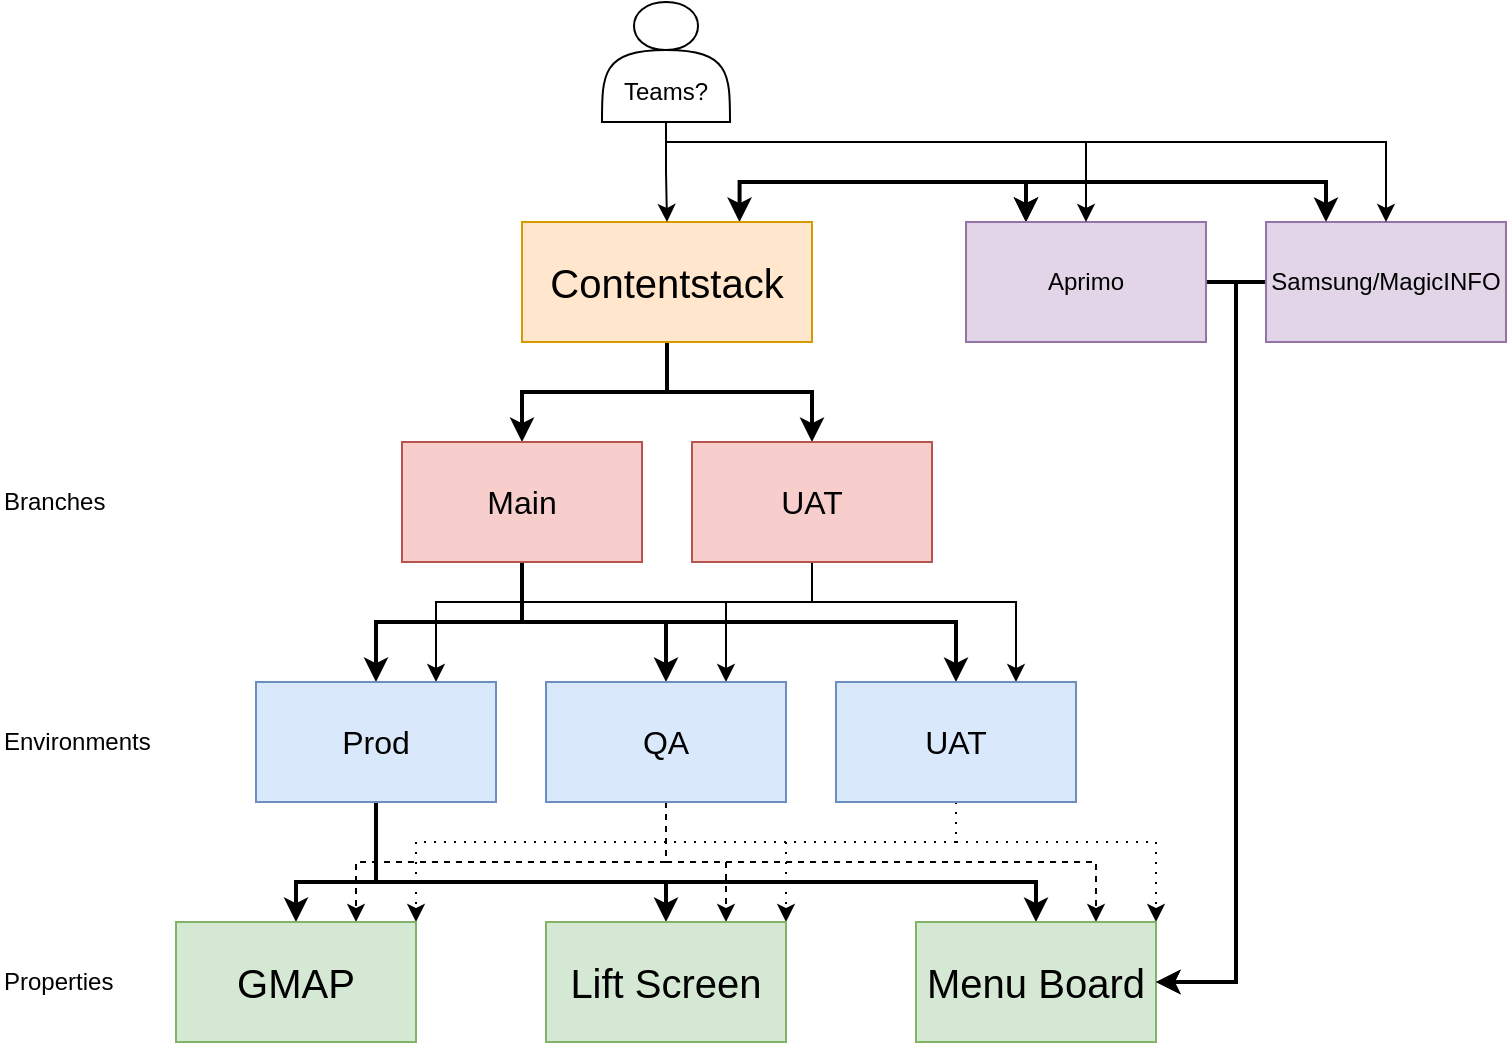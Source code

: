 <mxfile version="21.7.2" type="github">
  <diagram name="Page-1" id="AxYYVU5SWEbJM4rRlG5D">
    <mxGraphModel dx="2506" dy="1562" grid="1" gridSize="10" guides="1" tooltips="1" connect="1" arrows="1" fold="1" page="1" pageScale="1" pageWidth="1100" pageHeight="850" math="0" shadow="0">
      <root>
        <mxCell id="0" />
        <mxCell id="1" parent="0" />
        <mxCell id="Fl4C2TGSHlUgDAXC81Mp-15" value="" style="edgeStyle=orthogonalEdgeStyle;rounded=0;orthogonalLoop=1;jettySize=auto;html=1;strokeWidth=2;" edge="1" parent="1" source="Fl4C2TGSHlUgDAXC81Mp-1" target="Fl4C2TGSHlUgDAXC81Mp-3">
          <mxGeometry relative="1" as="geometry" />
        </mxCell>
        <mxCell id="Fl4C2TGSHlUgDAXC81Mp-16" style="edgeStyle=orthogonalEdgeStyle;rounded=0;orthogonalLoop=1;jettySize=auto;html=1;entryX=0.5;entryY=0;entryDx=0;entryDy=0;strokeWidth=2;" edge="1" parent="1" source="Fl4C2TGSHlUgDAXC81Mp-1" target="Fl4C2TGSHlUgDAXC81Mp-2">
          <mxGeometry relative="1" as="geometry" />
        </mxCell>
        <mxCell id="Fl4C2TGSHlUgDAXC81Mp-51" style="edgeStyle=orthogonalEdgeStyle;rounded=0;orthogonalLoop=1;jettySize=auto;html=1;exitX=0.25;exitY=0;exitDx=0;exitDy=0;entryX=0.25;entryY=0;entryDx=0;entryDy=0;startArrow=classic;startFill=1;strokeWidth=2;" edge="1" parent="1" source="Fl4C2TGSHlUgDAXC81Mp-11" target="Fl4C2TGSHlUgDAXC81Mp-10">
          <mxGeometry relative="1" as="geometry" />
        </mxCell>
        <mxCell id="Fl4C2TGSHlUgDAXC81Mp-52" style="edgeStyle=orthogonalEdgeStyle;rounded=0;orthogonalLoop=1;jettySize=auto;html=1;exitX=0.75;exitY=0;exitDx=0;exitDy=0;entryX=0.25;entryY=0;entryDx=0;entryDy=0;startArrow=classic;startFill=1;strokeWidth=2;" edge="1" parent="1" source="Fl4C2TGSHlUgDAXC81Mp-1" target="Fl4C2TGSHlUgDAXC81Mp-10">
          <mxGeometry relative="1" as="geometry" />
        </mxCell>
        <mxCell id="Fl4C2TGSHlUgDAXC81Mp-1" value="Contentstack" style="rounded=0;whiteSpace=wrap;html=1;fillColor=#ffe6cc;strokeColor=#d79b00;fontSize=20;" vertex="1" parent="1">
          <mxGeometry x="391" y="275" width="145" height="60" as="geometry" />
        </mxCell>
        <mxCell id="Fl4C2TGSHlUgDAXC81Mp-17" style="edgeStyle=orthogonalEdgeStyle;rounded=0;orthogonalLoop=1;jettySize=auto;html=1;entryX=0.5;entryY=0;entryDx=0;entryDy=0;strokeWidth=2;" edge="1" parent="1" source="Fl4C2TGSHlUgDAXC81Mp-2" target="Fl4C2TGSHlUgDAXC81Mp-4">
          <mxGeometry relative="1" as="geometry" />
        </mxCell>
        <mxCell id="Fl4C2TGSHlUgDAXC81Mp-18" style="edgeStyle=orthogonalEdgeStyle;rounded=0;orthogonalLoop=1;jettySize=auto;html=1;entryX=0.5;entryY=0;entryDx=0;entryDy=0;strokeWidth=2;" edge="1" parent="1" source="Fl4C2TGSHlUgDAXC81Mp-2" target="Fl4C2TGSHlUgDAXC81Mp-5">
          <mxGeometry relative="1" as="geometry" />
        </mxCell>
        <mxCell id="Fl4C2TGSHlUgDAXC81Mp-19" style="edgeStyle=orthogonalEdgeStyle;rounded=0;orthogonalLoop=1;jettySize=auto;html=1;strokeWidth=2;" edge="1" parent="1" source="Fl4C2TGSHlUgDAXC81Mp-2" target="Fl4C2TGSHlUgDAXC81Mp-6">
          <mxGeometry relative="1" as="geometry">
            <Array as="points">
              <mxPoint x="391" y="475" />
              <mxPoint x="608" y="475" />
            </Array>
          </mxGeometry>
        </mxCell>
        <mxCell id="Fl4C2TGSHlUgDAXC81Mp-2" value="Main" style="rounded=0;whiteSpace=wrap;html=1;fillColor=#f8cecc;strokeColor=#b85450;fontSize=16;" vertex="1" parent="1">
          <mxGeometry x="331" y="385" width="120" height="60" as="geometry" />
        </mxCell>
        <mxCell id="Fl4C2TGSHlUgDAXC81Mp-34" style="edgeStyle=orthogonalEdgeStyle;rounded=0;orthogonalLoop=1;jettySize=auto;html=1;entryX=0.75;entryY=0;entryDx=0;entryDy=0;" edge="1" parent="1" source="Fl4C2TGSHlUgDAXC81Mp-3" target="Fl4C2TGSHlUgDAXC81Mp-4">
          <mxGeometry relative="1" as="geometry">
            <Array as="points">
              <mxPoint x="536" y="465" />
              <mxPoint x="348" y="465" />
            </Array>
          </mxGeometry>
        </mxCell>
        <mxCell id="Fl4C2TGSHlUgDAXC81Mp-36" style="edgeStyle=orthogonalEdgeStyle;rounded=0;orthogonalLoop=1;jettySize=auto;html=1;entryX=0.75;entryY=0;entryDx=0;entryDy=0;" edge="1" parent="1" source="Fl4C2TGSHlUgDAXC81Mp-3" target="Fl4C2TGSHlUgDAXC81Mp-6">
          <mxGeometry relative="1" as="geometry">
            <Array as="points">
              <mxPoint x="536" y="465" />
              <mxPoint x="638" y="465" />
            </Array>
          </mxGeometry>
        </mxCell>
        <mxCell id="Fl4C2TGSHlUgDAXC81Mp-37" style="edgeStyle=orthogonalEdgeStyle;rounded=0;orthogonalLoop=1;jettySize=auto;html=1;entryX=0.75;entryY=0;entryDx=0;entryDy=0;" edge="1" parent="1" source="Fl4C2TGSHlUgDAXC81Mp-3" target="Fl4C2TGSHlUgDAXC81Mp-5">
          <mxGeometry relative="1" as="geometry">
            <Array as="points">
              <mxPoint x="536" y="465" />
              <mxPoint x="493" y="465" />
            </Array>
          </mxGeometry>
        </mxCell>
        <mxCell id="Fl4C2TGSHlUgDAXC81Mp-3" value="UAT" style="rounded=0;whiteSpace=wrap;html=1;fillColor=#f8cecc;strokeColor=#b85450;fontSize=16;" vertex="1" parent="1">
          <mxGeometry x="476" y="385" width="120" height="60" as="geometry" />
        </mxCell>
        <mxCell id="Fl4C2TGSHlUgDAXC81Mp-20" style="edgeStyle=orthogonalEdgeStyle;rounded=0;orthogonalLoop=1;jettySize=auto;html=1;entryX=0.5;entryY=0;entryDx=0;entryDy=0;strokeWidth=2;" edge="1" parent="1" source="Fl4C2TGSHlUgDAXC81Mp-4" target="Fl4C2TGSHlUgDAXC81Mp-7">
          <mxGeometry relative="1" as="geometry">
            <Array as="points">
              <mxPoint x="318" y="605" />
              <mxPoint x="278" y="605" />
            </Array>
          </mxGeometry>
        </mxCell>
        <mxCell id="Fl4C2TGSHlUgDAXC81Mp-21" style="edgeStyle=orthogonalEdgeStyle;rounded=0;orthogonalLoop=1;jettySize=auto;html=1;strokeWidth=2;" edge="1" parent="1" source="Fl4C2TGSHlUgDAXC81Mp-4" target="Fl4C2TGSHlUgDAXC81Mp-8">
          <mxGeometry relative="1" as="geometry">
            <Array as="points">
              <mxPoint x="318" y="605" />
              <mxPoint x="463" y="605" />
            </Array>
          </mxGeometry>
        </mxCell>
        <mxCell id="Fl4C2TGSHlUgDAXC81Mp-25" style="edgeStyle=orthogonalEdgeStyle;rounded=0;orthogonalLoop=1;jettySize=auto;html=1;entryX=0.5;entryY=0;entryDx=0;entryDy=0;strokeWidth=2;" edge="1" parent="1" source="Fl4C2TGSHlUgDAXC81Mp-4" target="Fl4C2TGSHlUgDAXC81Mp-9">
          <mxGeometry relative="1" as="geometry">
            <Array as="points">
              <mxPoint x="318" y="605" />
              <mxPoint x="648" y="605" />
            </Array>
          </mxGeometry>
        </mxCell>
        <mxCell id="Fl4C2TGSHlUgDAXC81Mp-4" value="Prod" style="rounded=0;whiteSpace=wrap;html=1;fillColor=#dae8fc;strokeColor=#6c8ebf;fontSize=16;" vertex="1" parent="1">
          <mxGeometry x="258" y="505" width="120" height="60" as="geometry" />
        </mxCell>
        <mxCell id="Fl4C2TGSHlUgDAXC81Mp-26" style="edgeStyle=orthogonalEdgeStyle;rounded=0;orthogonalLoop=1;jettySize=auto;html=1;entryX=0.75;entryY=0;entryDx=0;entryDy=0;dashed=1;" edge="1" parent="1" source="Fl4C2TGSHlUgDAXC81Mp-5" target="Fl4C2TGSHlUgDAXC81Mp-7">
          <mxGeometry relative="1" as="geometry">
            <Array as="points">
              <mxPoint x="463" y="595" />
              <mxPoint x="308" y="595" />
            </Array>
          </mxGeometry>
        </mxCell>
        <mxCell id="Fl4C2TGSHlUgDAXC81Mp-28" style="edgeStyle=orthogonalEdgeStyle;rounded=0;orthogonalLoop=1;jettySize=auto;html=1;entryX=0.75;entryY=0;entryDx=0;entryDy=0;dashed=1;" edge="1" parent="1" source="Fl4C2TGSHlUgDAXC81Mp-5" target="Fl4C2TGSHlUgDAXC81Mp-8">
          <mxGeometry relative="1" as="geometry" />
        </mxCell>
        <mxCell id="Fl4C2TGSHlUgDAXC81Mp-29" style="edgeStyle=orthogonalEdgeStyle;rounded=0;orthogonalLoop=1;jettySize=auto;html=1;entryX=0.75;entryY=0;entryDx=0;entryDy=0;dashed=1;" edge="1" parent="1" source="Fl4C2TGSHlUgDAXC81Mp-5" target="Fl4C2TGSHlUgDAXC81Mp-9">
          <mxGeometry relative="1" as="geometry">
            <Array as="points">
              <mxPoint x="463" y="595" />
              <mxPoint x="678" y="595" />
            </Array>
          </mxGeometry>
        </mxCell>
        <mxCell id="Fl4C2TGSHlUgDAXC81Mp-5" value="QA" style="rounded=0;whiteSpace=wrap;html=1;fillColor=#dae8fc;strokeColor=#6c8ebf;fontSize=16;" vertex="1" parent="1">
          <mxGeometry x="403" y="505" width="120" height="60" as="geometry" />
        </mxCell>
        <mxCell id="Fl4C2TGSHlUgDAXC81Mp-31" style="edgeStyle=orthogonalEdgeStyle;rounded=0;orthogonalLoop=1;jettySize=auto;html=1;entryX=1;entryY=0;entryDx=0;entryDy=0;dashed=1;dashPattern=1 4;" edge="1" parent="1" source="Fl4C2TGSHlUgDAXC81Mp-6" target="Fl4C2TGSHlUgDAXC81Mp-7">
          <mxGeometry relative="1" as="geometry">
            <Array as="points">
              <mxPoint x="608" y="585" />
              <mxPoint x="338" y="585" />
            </Array>
          </mxGeometry>
        </mxCell>
        <mxCell id="Fl4C2TGSHlUgDAXC81Mp-32" style="edgeStyle=orthogonalEdgeStyle;rounded=0;orthogonalLoop=1;jettySize=auto;html=1;entryX=1;entryY=0;entryDx=0;entryDy=0;dashed=1;dashPattern=1 4;" edge="1" parent="1" source="Fl4C2TGSHlUgDAXC81Mp-6" target="Fl4C2TGSHlUgDAXC81Mp-8">
          <mxGeometry relative="1" as="geometry">
            <Array as="points">
              <mxPoint x="608" y="585" />
              <mxPoint x="523" y="585" />
            </Array>
          </mxGeometry>
        </mxCell>
        <mxCell id="Fl4C2TGSHlUgDAXC81Mp-33" style="edgeStyle=orthogonalEdgeStyle;rounded=0;orthogonalLoop=1;jettySize=auto;html=1;entryX=1;entryY=0;entryDx=0;entryDy=0;dashed=1;dashPattern=1 4;" edge="1" parent="1" source="Fl4C2TGSHlUgDAXC81Mp-6" target="Fl4C2TGSHlUgDAXC81Mp-9">
          <mxGeometry relative="1" as="geometry">
            <Array as="points">
              <mxPoint x="608" y="585" />
              <mxPoint x="708" y="585" />
            </Array>
          </mxGeometry>
        </mxCell>
        <mxCell id="Fl4C2TGSHlUgDAXC81Mp-6" value="UAT" style="rounded=0;whiteSpace=wrap;html=1;fillColor=#dae8fc;strokeColor=#6c8ebf;fontSize=16;" vertex="1" parent="1">
          <mxGeometry x="548" y="505" width="120" height="60" as="geometry" />
        </mxCell>
        <mxCell id="Fl4C2TGSHlUgDAXC81Mp-7" value="GMAP" style="rounded=0;whiteSpace=wrap;html=1;fillColor=#d5e8d4;strokeColor=#82b366;fontSize=20;" vertex="1" parent="1">
          <mxGeometry x="218" y="625" width="120" height="60" as="geometry" />
        </mxCell>
        <mxCell id="Fl4C2TGSHlUgDAXC81Mp-8" value="Lift Screen" style="rounded=0;whiteSpace=wrap;html=1;fillColor=#d5e8d4;strokeColor=#82b366;fontSize=20;" vertex="1" parent="1">
          <mxGeometry x="403" y="625" width="120" height="60" as="geometry" />
        </mxCell>
        <mxCell id="Fl4C2TGSHlUgDAXC81Mp-9" value="Menu Board" style="rounded=0;whiteSpace=wrap;html=1;fillColor=#d5e8d4;strokeColor=#82b366;fontSize=20;" vertex="1" parent="1">
          <mxGeometry x="588" y="625" width="120" height="60" as="geometry" />
        </mxCell>
        <mxCell id="Fl4C2TGSHlUgDAXC81Mp-39" style="edgeStyle=orthogonalEdgeStyle;rounded=0;orthogonalLoop=1;jettySize=auto;html=1;entryX=1;entryY=0.5;entryDx=0;entryDy=0;strokeWidth=2;" edge="1" parent="1" source="Fl4C2TGSHlUgDAXC81Mp-10" target="Fl4C2TGSHlUgDAXC81Mp-9">
          <mxGeometry relative="1" as="geometry">
            <Array as="points">
              <mxPoint x="748" y="305" />
              <mxPoint x="748" y="655" />
            </Array>
          </mxGeometry>
        </mxCell>
        <mxCell id="Fl4C2TGSHlUgDAXC81Mp-10" value="Aprimo" style="rounded=0;whiteSpace=wrap;html=1;fillColor=#e1d5e7;strokeColor=#9673a6;" vertex="1" parent="1">
          <mxGeometry x="613" y="275" width="120" height="60" as="geometry" />
        </mxCell>
        <mxCell id="Fl4C2TGSHlUgDAXC81Mp-38" style="edgeStyle=orthogonalEdgeStyle;rounded=0;orthogonalLoop=1;jettySize=auto;html=1;entryX=1;entryY=0.5;entryDx=0;entryDy=0;strokeWidth=2;" edge="1" parent="1" source="Fl4C2TGSHlUgDAXC81Mp-11" target="Fl4C2TGSHlUgDAXC81Mp-9">
          <mxGeometry relative="1" as="geometry">
            <Array as="points">
              <mxPoint x="748" y="305" />
              <mxPoint x="748" y="655" />
            </Array>
          </mxGeometry>
        </mxCell>
        <mxCell id="Fl4C2TGSHlUgDAXC81Mp-11" value="Samsung/MagicINFO" style="rounded=0;whiteSpace=wrap;html=1;fillColor=#e1d5e7;strokeColor=#9673a6;" vertex="1" parent="1">
          <mxGeometry x="763" y="275" width="120" height="60" as="geometry" />
        </mxCell>
        <mxCell id="Fl4C2TGSHlUgDAXC81Mp-41" style="edgeStyle=orthogonalEdgeStyle;rounded=0;orthogonalLoop=1;jettySize=auto;html=1;entryX=0.5;entryY=0;entryDx=0;entryDy=0;" edge="1" parent="1" source="Fl4C2TGSHlUgDAXC81Mp-40" target="Fl4C2TGSHlUgDAXC81Mp-1">
          <mxGeometry relative="1" as="geometry" />
        </mxCell>
        <mxCell id="Fl4C2TGSHlUgDAXC81Mp-42" style="edgeStyle=orthogonalEdgeStyle;rounded=0;orthogonalLoop=1;jettySize=auto;html=1;exitX=0.5;exitY=1;exitDx=0;exitDy=0;entryX=0.5;entryY=0;entryDx=0;entryDy=0;" edge="1" parent="1" source="Fl4C2TGSHlUgDAXC81Mp-40" target="Fl4C2TGSHlUgDAXC81Mp-10">
          <mxGeometry relative="1" as="geometry">
            <Array as="points">
              <mxPoint x="463" y="235" />
              <mxPoint x="673" y="235" />
            </Array>
          </mxGeometry>
        </mxCell>
        <mxCell id="Fl4C2TGSHlUgDAXC81Mp-43" style="edgeStyle=orthogonalEdgeStyle;rounded=0;orthogonalLoop=1;jettySize=auto;html=1;entryX=0.5;entryY=0;entryDx=0;entryDy=0;" edge="1" parent="1" source="Fl4C2TGSHlUgDAXC81Mp-40" target="Fl4C2TGSHlUgDAXC81Mp-11">
          <mxGeometry relative="1" as="geometry">
            <Array as="points">
              <mxPoint x="463" y="235" />
              <mxPoint x="823" y="235" />
            </Array>
          </mxGeometry>
        </mxCell>
        <mxCell id="Fl4C2TGSHlUgDAXC81Mp-40" value="&lt;br&gt;&lt;br&gt;Teams?" style="shape=actor;whiteSpace=wrap;html=1;" vertex="1" parent="1">
          <mxGeometry x="431" y="165" width="64" height="60" as="geometry" />
        </mxCell>
        <mxCell id="Fl4C2TGSHlUgDAXC81Mp-54" value="Branches" style="rounded=0;whiteSpace=wrap;html=1;fillColor=none;strokeColor=none;align=left;" vertex="1" parent="1">
          <mxGeometry x="130" y="385" width="122" height="60" as="geometry" />
        </mxCell>
        <mxCell id="Fl4C2TGSHlUgDAXC81Mp-55" value="Environments" style="rounded=0;whiteSpace=wrap;html=1;fillColor=none;strokeColor=none;align=left;" vertex="1" parent="1">
          <mxGeometry x="130" y="505" width="120" height="60" as="geometry" />
        </mxCell>
        <mxCell id="Fl4C2TGSHlUgDAXC81Mp-56" value="Properties" style="rounded=0;whiteSpace=wrap;html=1;fillColor=none;strokeColor=none;align=left;" vertex="1" parent="1">
          <mxGeometry x="130" y="625" width="120" height="60" as="geometry" />
        </mxCell>
      </root>
    </mxGraphModel>
  </diagram>
</mxfile>
